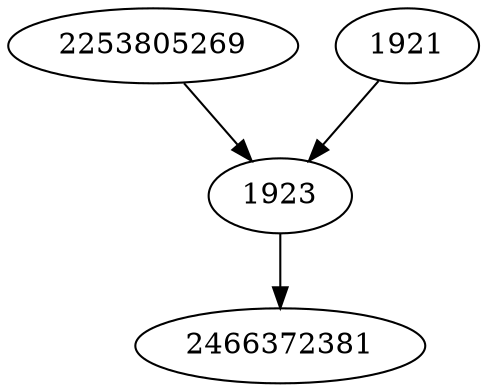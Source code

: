 strict digraph  {
2253805269;
1921;
1923;
2466372381;
2253805269 -> 1923;
1921 -> 1923;
1923 -> 2466372381;
}
